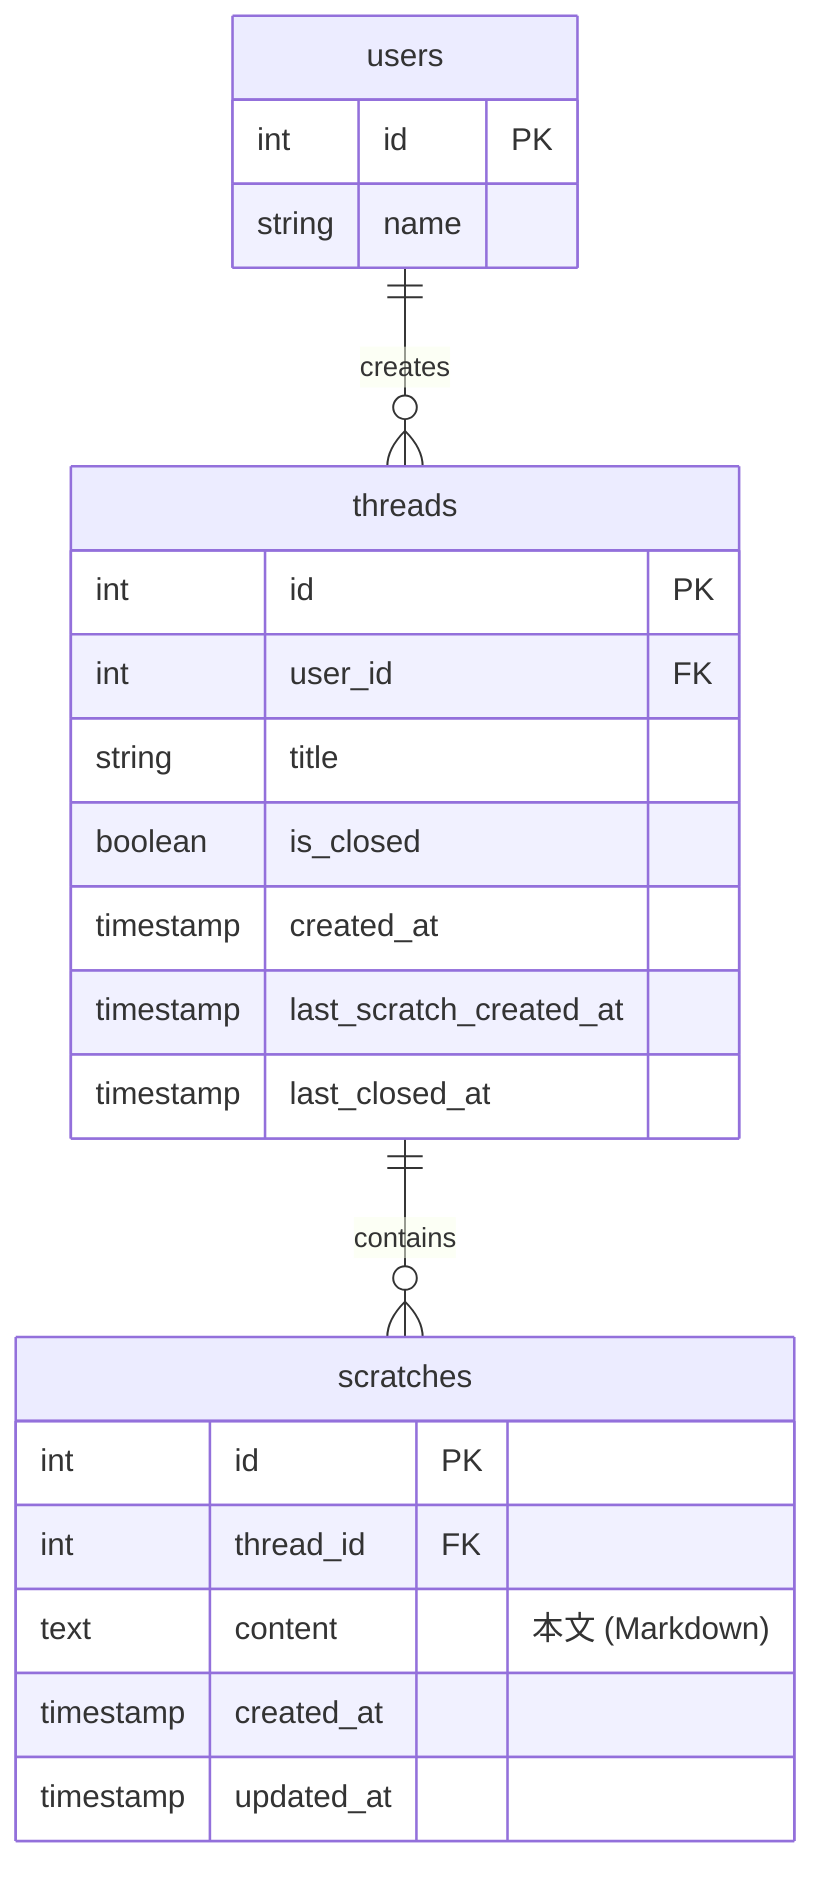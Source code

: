 erDiagram
    "users" {
        int id PK
        string name
    }

    "threads" {
        int id PK
        int user_id FK
        string title
        boolean is_closed
        timestamp created_at
        timestamp last_scratch_created_at
        timestamp last_closed_at
    }

    "scratches" {
        int id PK
        int thread_id FK
        text content "本文 (Markdown)"
        timestamp created_at
        timestamp updated_at
    }

    "users" ||--o{ "threads": "creates"
    "threads" ||--o{ "scratches": "contains"